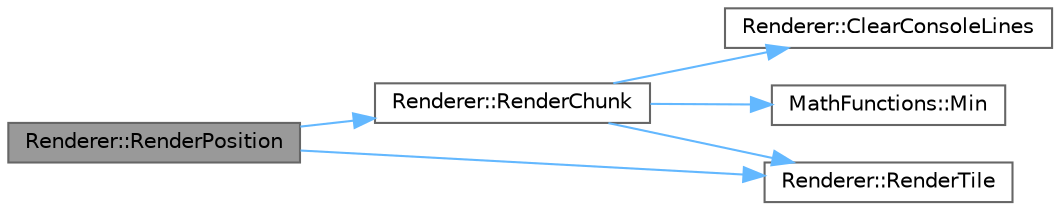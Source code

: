 digraph "Renderer::RenderPosition"
{
 // LATEX_PDF_SIZE
  bgcolor="transparent";
  edge [fontname=Helvetica,fontsize=10,labelfontname=Helvetica,labelfontsize=10];
  node [fontname=Helvetica,fontsize=10,shape=box,height=0.2,width=0.4];
  rankdir="LR";
  Node1 [id="Node000001",label="Renderer::RenderPosition",height=0.2,width=0.4,color="gray40", fillcolor="grey60", style="filled", fontcolor="black",tooltip="Renders the player position on the console."];
  Node1 -> Node2 [id="edge6_Node000001_Node000002",color="steelblue1",style="solid",tooltip=" "];
  Node2 [id="Node000002",label="Renderer::RenderChunk",height=0.2,width=0.4,color="grey40", fillcolor="white", style="filled",URL="$class_renderer.html#ad5663b888320b7defaac139ce3a43387",tooltip="Renders a single chunk of the game map on the console."];
  Node2 -> Node3 [id="edge7_Node000002_Node000003",color="steelblue1",style="solid",tooltip=" "];
  Node3 [id="Node000003",label="Renderer::ClearConsoleLines",height=0.2,width=0.4,color="grey40", fillcolor="white", style="filled",URL="$class_renderer.html#ac5ab21b60330a2bcc77fc2e03d5fdfb4",tooltip="Clears the specified lines on the console."];
  Node2 -> Node4 [id="edge8_Node000002_Node000004",color="steelblue1",style="solid",tooltip=" "];
  Node4 [id="Node000004",label="MathFunctions::Min",height=0.2,width=0.4,color="grey40", fillcolor="white", style="filled",URL="$class_math_functions.html#a74b82eb6a465c581e48a9207b8e32009",tooltip="Returns the minimum of two unsigned integers."];
  Node2 -> Node5 [id="edge9_Node000002_Node000005",color="steelblue1",style="solid",tooltip=" "];
  Node5 [id="Node000005",label="Renderer::RenderTile",height=0.2,width=0.4,color="grey40", fillcolor="white", style="filled",URL="$class_renderer.html#aa94241894e0983a77439ba58057c7fee",tooltip="Renders a single tile on the console."];
  Node1 -> Node5 [id="edge10_Node000001_Node000005",color="steelblue1",style="solid",tooltip=" "];
}
